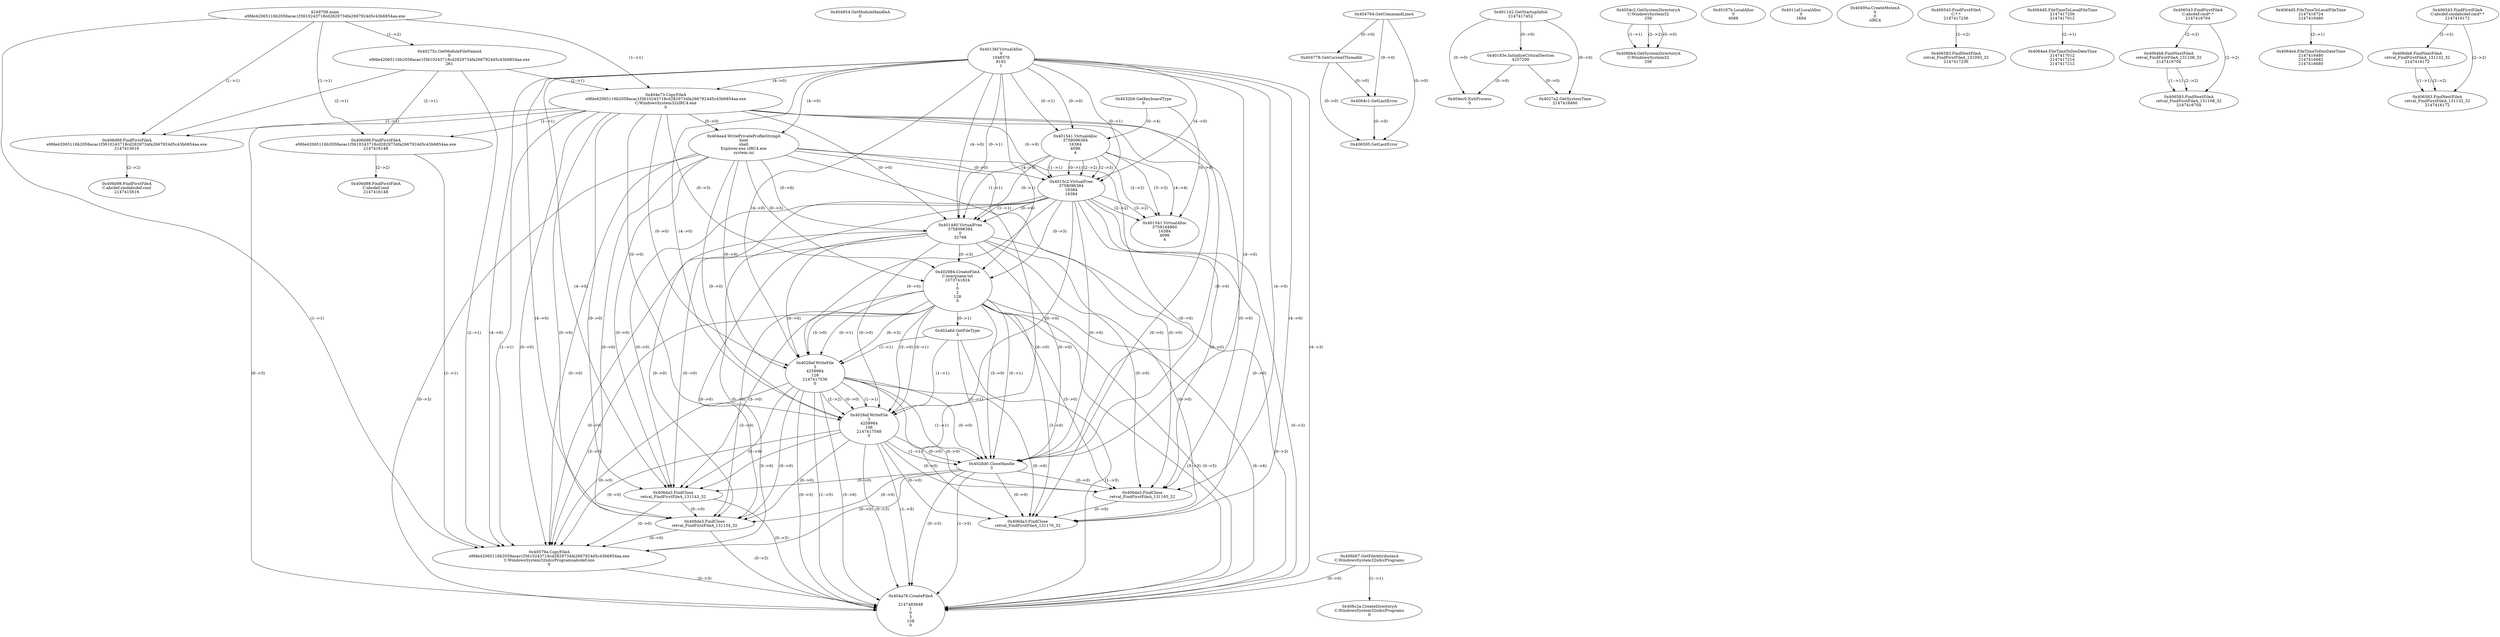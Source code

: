 // Global SCDG with merge call
digraph {
	0 [label="4249708.main
e9fde42065116b2058acac1f3610243718cd2829734fa2667924d5c43b6854aa.exe"]
	1 [label="0x404854.GetModuleHandleA
0"]
	2 [label="0x4032b9.GetKeyboardType
0"]
	3 [label="0x404764.GetCommandLineA
"]
	4 [label="0x401142.GetStartupInfoA
2147417452"]
	5 [label="0x404778.GetCurrentThreadId
"]
	3 -> 5 [label="(0-->0)"]
	6 [label="0x4054c2.GetSystemDirectoryA
C:\Windows\System32
256"]
	7 [label="0x40183e.InitializeCriticalSection
4257200"]
	4 -> 7 [label="(0-->0)"]
	8 [label="0x40187b.LocalAlloc
0
4088"]
	9 [label="0x40136f.VirtualAlloc
0
1048576
8192
1"]
	10 [label="0x4011af.LocalAlloc
0
1604"]
	11 [label="0x401541.VirtualAlloc
3758096384
16384
4096
4"]
	9 -> 11 [label="(0-->1)"]
	2 -> 11 [label="(0-->4)"]
	9 -> 11 [label="(0-->0)"]
	12 [label="0x40275c.GetModuleFileNameA
0
e9fde42065116b2058acac1f3610243718cd2829734fa2667924d5c43b6854aa.exe
261"]
	0 -> 12 [label="(1-->2)"]
	13 [label="0x404e73.CopyFileA
e9fde42065116b2058acac1f3610243718cd2829734fa2667924d5c43b6854aa.exe
C:\Windows\System32\sIRC4.exe
0"]
	0 -> 13 [label="(1-->1)"]
	12 -> 13 [label="(2-->1)"]
	9 -> 13 [label="(4-->0)"]
	14 [label="0x404ea4.WritePrivateProfileStringA
boot
shell
Explorer.exe sIRC4.exe
system.ini"]
	9 -> 14 [label="(4-->0)"]
	13 -> 14 [label="(0-->0)"]
	15 [label="0x40495a.CreateMutexA
0
0
sIRC4"]
	16 [label="0x404ec0.ExitProcess
0"]
	4 -> 16 [label="(0-->0)"]
	7 -> 16 [label="(0-->0)"]
	17 [label="0x4015c2.VirtualFree
3758096384
16384
16384"]
	9 -> 17 [label="(0-->1)"]
	11 -> 17 [label="(1-->1)"]
	11 -> 17 [label="(0-->1)"]
	11 -> 17 [label="(2-->2)"]
	11 -> 17 [label="(2-->3)"]
	9 -> 17 [label="(4-->0)"]
	13 -> 17 [label="(0-->0)"]
	14 -> 17 [label="(0-->0)"]
	18 [label="0x401480.VirtualFree
3758096384
0
32768"]
	9 -> 18 [label="(0-->1)"]
	11 -> 18 [label="(1-->1)"]
	11 -> 18 [label="(0-->1)"]
	17 -> 18 [label="(1-->1)"]
	9 -> 18 [label="(4-->0)"]
	13 -> 18 [label="(0-->0)"]
	14 -> 18 [label="(0-->0)"]
	17 -> 18 [label="(0-->0)"]
	19 [label="0x402984.CreateFileA
C:\marijuana.txt
1073741824
1
0
2
128
0"]
	9 -> 19 [label="(4-->3)"]
	13 -> 19 [label="(0-->3)"]
	14 -> 19 [label="(0-->3)"]
	17 -> 19 [label="(0-->3)"]
	18 -> 19 [label="(0-->3)"]
	20 [label="0x402a6d.GetFileType
3"]
	19 -> 20 [label="(0-->1)"]
	21 [label="0x4028af.WriteFile
3
4259984
128
2147417536
0"]
	19 -> 21 [label="(0-->1)"]
	20 -> 21 [label="(1-->1)"]
	19 -> 21 [label="(6-->3)"]
	9 -> 21 [label="(4-->0)"]
	13 -> 21 [label="(0-->0)"]
	14 -> 21 [label="(0-->0)"]
	17 -> 21 [label="(0-->0)"]
	18 -> 21 [label="(0-->0)"]
	19 -> 21 [label="(3-->0)"]
	22 [label="0x4028af.WriteFile
3
4259984
106
2147417548
0"]
	19 -> 22 [label="(0-->1)"]
	20 -> 22 [label="(1-->1)"]
	21 -> 22 [label="(1-->1)"]
	21 -> 22 [label="(2-->2)"]
	9 -> 22 [label="(4-->0)"]
	13 -> 22 [label="(0-->0)"]
	14 -> 22 [label="(0-->0)"]
	17 -> 22 [label="(0-->0)"]
	18 -> 22 [label="(0-->0)"]
	19 -> 22 [label="(3-->0)"]
	21 -> 22 [label="(0-->0)"]
	23 [label="0x4028d0.CloseHandle
3"]
	19 -> 23 [label="(0-->1)"]
	20 -> 23 [label="(1-->1)"]
	21 -> 23 [label="(1-->1)"]
	22 -> 23 [label="(1-->1)"]
	9 -> 23 [label="(4-->0)"]
	13 -> 23 [label="(0-->0)"]
	14 -> 23 [label="(0-->0)"]
	17 -> 23 [label="(0-->0)"]
	18 -> 23 [label="(0-->0)"]
	19 -> 23 [label="(3-->0)"]
	21 -> 23 [label="(0-->0)"]
	22 -> 23 [label="(0-->0)"]
	24 [label="0x401541.VirtualAlloc
3759144960
16384
4096
4"]
	11 -> 24 [label="(2-->2)"]
	17 -> 24 [label="(2-->2)"]
	17 -> 24 [label="(3-->2)"]
	11 -> 24 [label="(3-->3)"]
	2 -> 24 [label="(0-->4)"]
	11 -> 24 [label="(4-->4)"]
	25 [label="0x406543.FindFirstFileA
C:\*.*
2147417236"]
	26 [label="0x4064d5.FileTimeToLocalFileTime
2147417256
2147417012"]
	27 [label="0x4064e4.FileTimeToDosDateTime
2147417012
2147417214
2147417212"]
	26 -> 27 [label="(2-->1)"]
	28 [label="0x406543.FindFirstFileA
C:\abcdef.cmd\*.*
2147416704"]
	29 [label="0x4064d5.FileTimeToLocalFileTime
2147416724
2147416480"]
	30 [label="0x4064e4.FileTimeToDosDateTime
2147416480
2147416682
2147416680"]
	29 -> 30 [label="(2-->1)"]
	31 [label="0x406543.FindFirstFileA
C:\abcdef.cmd\abcdef.cmd\*.*
2147416172"]
	32 [label="0x4064b8.FindNextFileA
retval_FindFirstFileA_131132_32
2147416172"]
	31 -> 32 [label="(2-->2)"]
	33 [label="0x4064c1.GetLastError
"]
	3 -> 33 [label="(0-->0)"]
	5 -> 33 [label="(0-->0)"]
	34 [label="0x406583.FindNextFileA
retval_FindFirstFileA_131132_32
2147416172"]
	32 -> 34 [label="(1-->1)"]
	31 -> 34 [label="(2-->2)"]
	32 -> 34 [label="(2-->2)"]
	35 [label="0x406595.GetLastError
"]
	3 -> 35 [label="(0-->0)"]
	5 -> 35 [label="(0-->0)"]
	33 -> 35 [label="(0-->0)"]
	36 [label="0x4064b8.FindNextFileA
retval_FindFirstFileA_131108_32
2147416704"]
	28 -> 36 [label="(2-->2)"]
	37 [label="0x406583.FindNextFileA
retval_FindFirstFileA_131108_32
2147416704"]
	36 -> 37 [label="(1-->1)"]
	28 -> 37 [label="(2-->2)"]
	36 -> 37 [label="(2-->2)"]
	38 [label="0x406d98.FindFirstFileA
e9fde42065116b2058acac1f3610243718cd2829734fa2667924d5c43b6854aa.exe
2147416148"]
	0 -> 38 [label="(1-->1)"]
	12 -> 38 [label="(2-->1)"]
	13 -> 38 [label="(1-->1)"]
	39 [label="0x406da3.FindClose
retval_FindFirstFileA_131143_32"]
	9 -> 39 [label="(4-->0)"]
	13 -> 39 [label="(0-->0)"]
	14 -> 39 [label="(0-->0)"]
	17 -> 39 [label="(0-->0)"]
	18 -> 39 [label="(0-->0)"]
	19 -> 39 [label="(3-->0)"]
	21 -> 39 [label="(0-->0)"]
	22 -> 39 [label="(0-->0)"]
	23 -> 39 [label="(0-->0)"]
	40 [label="0x406d98.FindFirstFileA
C:\abcdef.cmd
2147416148"]
	38 -> 40 [label="(2-->2)"]
	41 [label="0x406da3.FindClose
retval_FindFirstFileA_131154_32"]
	9 -> 41 [label="(4-->0)"]
	13 -> 41 [label="(0-->0)"]
	14 -> 41 [label="(0-->0)"]
	17 -> 41 [label="(0-->0)"]
	18 -> 41 [label="(0-->0)"]
	19 -> 41 [label="(3-->0)"]
	21 -> 41 [label="(0-->0)"]
	22 -> 41 [label="(0-->0)"]
	23 -> 41 [label="(0-->0)"]
	39 -> 41 [label="(0-->0)"]
	42 [label="0x4027a2.GetSystemTime
2147416460"]
	4 -> 42 [label="(0-->0)"]
	7 -> 42 [label="(0-->0)"]
	43 [label="0x406d98.FindFirstFileA
e9fde42065116b2058acac1f3610243718cd2829734fa2667924d5c43b6854aa.exe
2147415616"]
	0 -> 43 [label="(1-->1)"]
	12 -> 43 [label="(2-->1)"]
	13 -> 43 [label="(1-->1)"]
	44 [label="0x406da3.FindClose
retval_FindFirstFileA_131165_32"]
	9 -> 44 [label="(4-->0)"]
	13 -> 44 [label="(0-->0)"]
	14 -> 44 [label="(0-->0)"]
	17 -> 44 [label="(0-->0)"]
	18 -> 44 [label="(0-->0)"]
	19 -> 44 [label="(3-->0)"]
	21 -> 44 [label="(0-->0)"]
	22 -> 44 [label="(0-->0)"]
	23 -> 44 [label="(0-->0)"]
	45 [label="0x406d98.FindFirstFileA
C:\abcdef.cmd\abcdef.cmd
2147415616"]
	43 -> 45 [label="(2-->2)"]
	46 [label="0x406da3.FindClose
retval_FindFirstFileA_131176_32"]
	9 -> 46 [label="(4-->0)"]
	13 -> 46 [label="(0-->0)"]
	14 -> 46 [label="(0-->0)"]
	17 -> 46 [label="(0-->0)"]
	18 -> 46 [label="(0-->0)"]
	19 -> 46 [label="(3-->0)"]
	21 -> 46 [label="(0-->0)"]
	22 -> 46 [label="(0-->0)"]
	23 -> 46 [label="(0-->0)"]
	44 -> 46 [label="(0-->0)"]
	47 [label="0x406bb4.GetSystemDirectoryA
C:\Windows\System32
256"]
	6 -> 47 [label="(1-->1)"]
	6 -> 47 [label="(2-->2)"]
	6 -> 47 [label="(0-->0)"]
	48 [label="0x406b67.GetFileAttributesA
C:\Windows\System32\xdccPrograms"]
	49 [label="0x406c2a.CreateDirectoryA
C:\Windows\System32\xdccPrograms
0"]
	48 -> 49 [label="(1-->1)"]
	50 [label="0x40579a.CopyFileA
e9fde42065116b2058acac1f3610243718cd2829734fa2667924d5c43b6854aa.exe
C:\Windows\System32\xdccPrograms\abcdef.exe
0"]
	0 -> 50 [label="(1-->1)"]
	12 -> 50 [label="(2-->1)"]
	13 -> 50 [label="(1-->1)"]
	38 -> 50 [label="(1-->1)"]
	9 -> 50 [label="(4-->0)"]
	13 -> 50 [label="(0-->0)"]
	14 -> 50 [label="(0-->0)"]
	17 -> 50 [label="(0-->0)"]
	18 -> 50 [label="(0-->0)"]
	19 -> 50 [label="(3-->0)"]
	21 -> 50 [label="(0-->0)"]
	22 -> 50 [label="(0-->0)"]
	23 -> 50 [label="(0-->0)"]
	39 -> 50 [label="(0-->0)"]
	41 -> 50 [label="(0-->0)"]
	51 [label="0x404a76.CreateFileA

2147483648
1
0
3
128
0"]
	9 -> 51 [label="(4-->3)"]
	13 -> 51 [label="(0-->3)"]
	14 -> 51 [label="(0-->3)"]
	17 -> 51 [label="(0-->3)"]
	18 -> 51 [label="(0-->3)"]
	19 -> 51 [label="(3-->3)"]
	21 -> 51 [label="(0-->3)"]
	22 -> 51 [label="(0-->3)"]
	23 -> 51 [label="(0-->3)"]
	39 -> 51 [label="(0-->3)"]
	41 -> 51 [label="(0-->3)"]
	50 -> 51 [label="(0-->3)"]
	19 -> 51 [label="(0-->5)"]
	20 -> 51 [label="(1-->5)"]
	21 -> 51 [label="(1-->5)"]
	22 -> 51 [label="(1-->5)"]
	23 -> 51 [label="(1-->5)"]
	19 -> 51 [label="(6-->6)"]
	21 -> 51 [label="(3-->6)"]
	48 -> 51 [label="(0-->0)"]
	52 [label="0x406583.FindNextFileA
retval_FindFirstFileA_131093_32
2147417236"]
	25 -> 52 [label="(2-->2)"]
}
